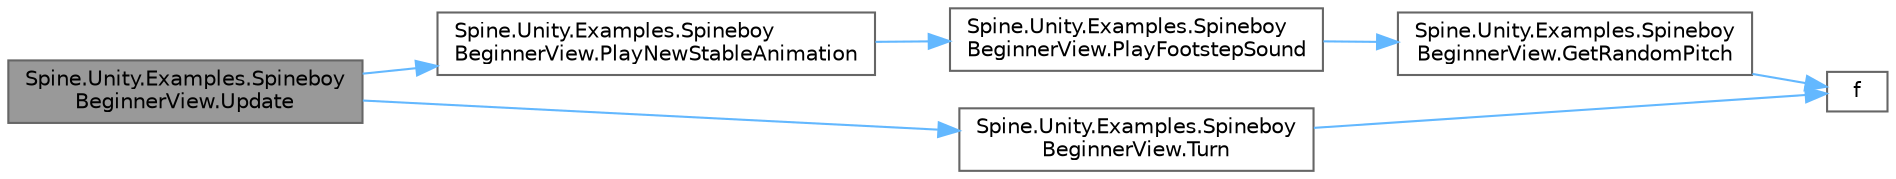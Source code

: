 digraph "Spine.Unity.Examples.SpineboyBeginnerView.Update"
{
 // LATEX_PDF_SIZE
  bgcolor="transparent";
  edge [fontname=Helvetica,fontsize=10,labelfontname=Helvetica,labelfontsize=10];
  node [fontname=Helvetica,fontsize=10,shape=box,height=0.2,width=0.4];
  rankdir="LR";
  Node1 [id="Node000001",label="Spine.Unity.Examples.Spineboy\lBeginnerView.Update",height=0.2,width=0.4,color="gray40", fillcolor="grey60", style="filled", fontcolor="black",tooltip=" "];
  Node1 -> Node2 [id="edge1_Node000001_Node000002",color="steelblue1",style="solid",tooltip=" "];
  Node2 [id="Node000002",label="Spine.Unity.Examples.Spineboy\lBeginnerView.PlayNewStableAnimation",height=0.2,width=0.4,color="grey40", fillcolor="white", style="filled",URL="$class_spine_1_1_unity_1_1_examples_1_1_spineboy_beginner_view.html#af33562e0ebd809cc82dc8518db128194",tooltip=" "];
  Node2 -> Node3 [id="edge2_Node000002_Node000003",color="steelblue1",style="solid",tooltip=" "];
  Node3 [id="Node000003",label="Spine.Unity.Examples.Spineboy\lBeginnerView.PlayFootstepSound",height=0.2,width=0.4,color="grey40", fillcolor="white", style="filled",URL="$class_spine_1_1_unity_1_1_examples_1_1_spineboy_beginner_view.html#af8296a124ed62edf27f27e7ef429e57a",tooltip=" "];
  Node3 -> Node4 [id="edge3_Node000003_Node000004",color="steelblue1",style="solid",tooltip=" "];
  Node4 [id="Node000004",label="Spine.Unity.Examples.Spineboy\lBeginnerView.GetRandomPitch",height=0.2,width=0.4,color="grey40", fillcolor="white", style="filled",URL="$class_spine_1_1_unity_1_1_examples_1_1_spineboy_beginner_view.html#a5fea9086579f48cf19901f13c785fc57",tooltip=" "];
  Node4 -> Node5 [id="edge4_Node000004_Node000005",color="steelblue1",style="solid",tooltip=" "];
  Node5 [id="Node000005",label="f",height=0.2,width=0.4,color="grey40", fillcolor="white", style="filled",URL="$cxx11__tensor__map_8cpp.html#a7f507fea02198f6cb81c86640c7b1a4e",tooltip=" "];
  Node1 -> Node6 [id="edge5_Node000001_Node000006",color="steelblue1",style="solid",tooltip=" "];
  Node6 [id="Node000006",label="Spine.Unity.Examples.Spineboy\lBeginnerView.Turn",height=0.2,width=0.4,color="grey40", fillcolor="white", style="filled",URL="$class_spine_1_1_unity_1_1_examples_1_1_spineboy_beginner_view.html#ac186f02b8f74929adf9661c1bc82d1c4",tooltip=" "];
  Node6 -> Node5 [id="edge6_Node000006_Node000005",color="steelblue1",style="solid",tooltip=" "];
}
